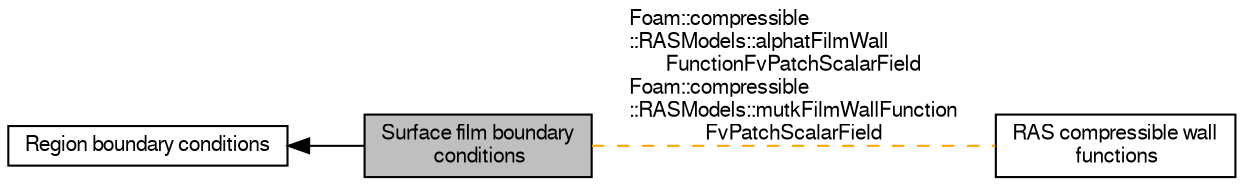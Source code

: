 digraph "Surface film boundary conditions"
{
  bgcolor="transparent";
  edge [fontname="FreeSans",fontsize="10",labelfontname="FreeSans",labelfontsize="10"];
  node [fontname="FreeSans",fontsize="10",shape=record];
  rankdir=LR;
  Node2 [label="RAS compressible wall\l functions",height=0.2,width=0.4,color="black",URL="$a21113.html"];
  Node1 [label="Region boundary conditions",height=0.2,width=0.4,color="black",URL="$a21106.html"];
  Node0 [label="Surface film boundary\l conditions",height=0.2,width=0.4,color="black", fillcolor="grey75", style="filled", fontcolor="black"];
  Node1->Node0 [shape=plaintext, dir="back", style="solid"];
  Node0->Node2 [shape=plaintext, label="Foam::compressible\l::RASModels::alphatFilmWall\lFunctionFvPatchScalarField\nFoam::compressible\l::RASModels::mutkFilmWallFunction\lFvPatchScalarField", color="orange", dir="none", style="dashed"];
}
